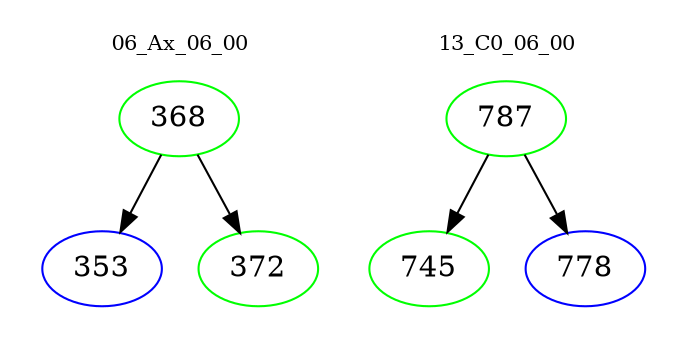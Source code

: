 digraph{
subgraph cluster_0 {
color = white
label = "06_Ax_06_00";
fontsize=10;
T0_368 [label="368", color="green"]
T0_368 -> T0_353 [color="black"]
T0_353 [label="353", color="blue"]
T0_368 -> T0_372 [color="black"]
T0_372 [label="372", color="green"]
}
subgraph cluster_1 {
color = white
label = "13_C0_06_00";
fontsize=10;
T1_787 [label="787", color="green"]
T1_787 -> T1_745 [color="black"]
T1_745 [label="745", color="green"]
T1_787 -> T1_778 [color="black"]
T1_778 [label="778", color="blue"]
}
}
